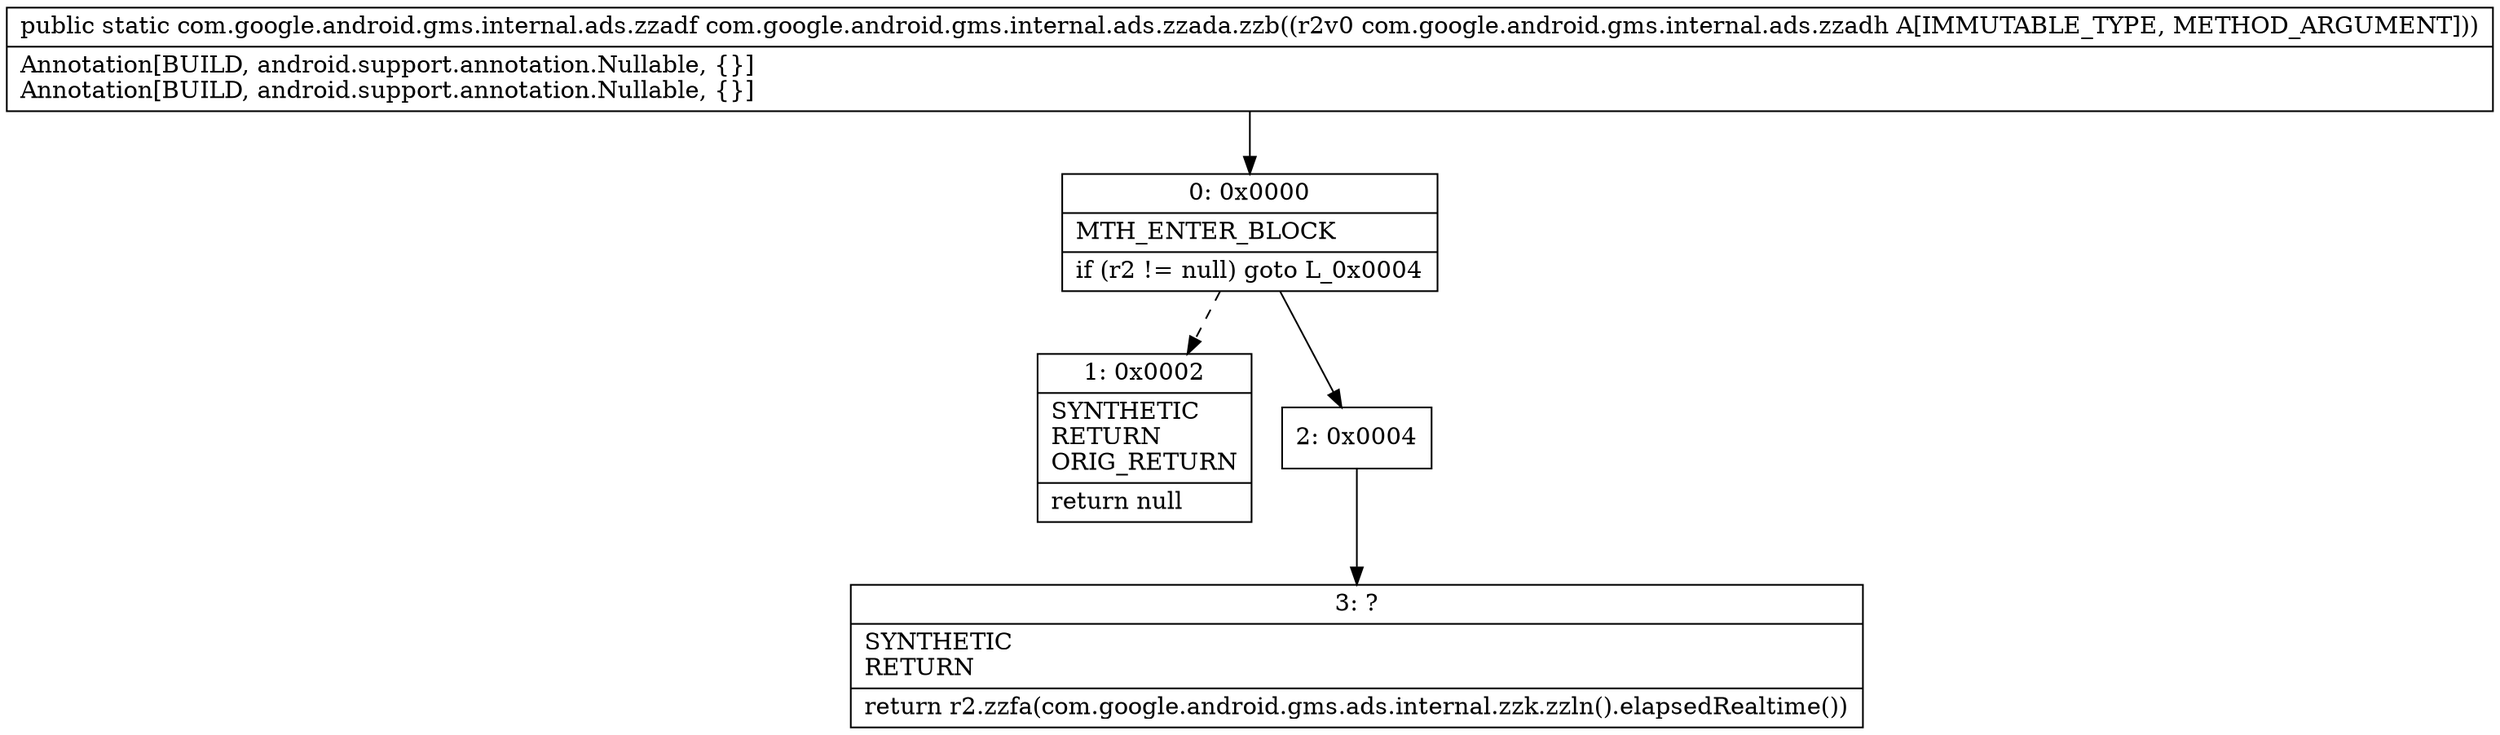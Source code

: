 digraph "CFG forcom.google.android.gms.internal.ads.zzada.zzb(Lcom\/google\/android\/gms\/internal\/ads\/zzadh;)Lcom\/google\/android\/gms\/internal\/ads\/zzadf;" {
Node_0 [shape=record,label="{0\:\ 0x0000|MTH_ENTER_BLOCK\l|if (r2 != null) goto L_0x0004\l}"];
Node_1 [shape=record,label="{1\:\ 0x0002|SYNTHETIC\lRETURN\lORIG_RETURN\l|return null\l}"];
Node_2 [shape=record,label="{2\:\ 0x0004}"];
Node_3 [shape=record,label="{3\:\ ?|SYNTHETIC\lRETURN\l|return r2.zzfa(com.google.android.gms.ads.internal.zzk.zzln().elapsedRealtime())\l}"];
MethodNode[shape=record,label="{public static com.google.android.gms.internal.ads.zzadf com.google.android.gms.internal.ads.zzada.zzb((r2v0 com.google.android.gms.internal.ads.zzadh A[IMMUTABLE_TYPE, METHOD_ARGUMENT]))  | Annotation[BUILD, android.support.annotation.Nullable, \{\}]\lAnnotation[BUILD, android.support.annotation.Nullable, \{\}]\l}"];
MethodNode -> Node_0;
Node_0 -> Node_1[style=dashed];
Node_0 -> Node_2;
Node_2 -> Node_3;
}


